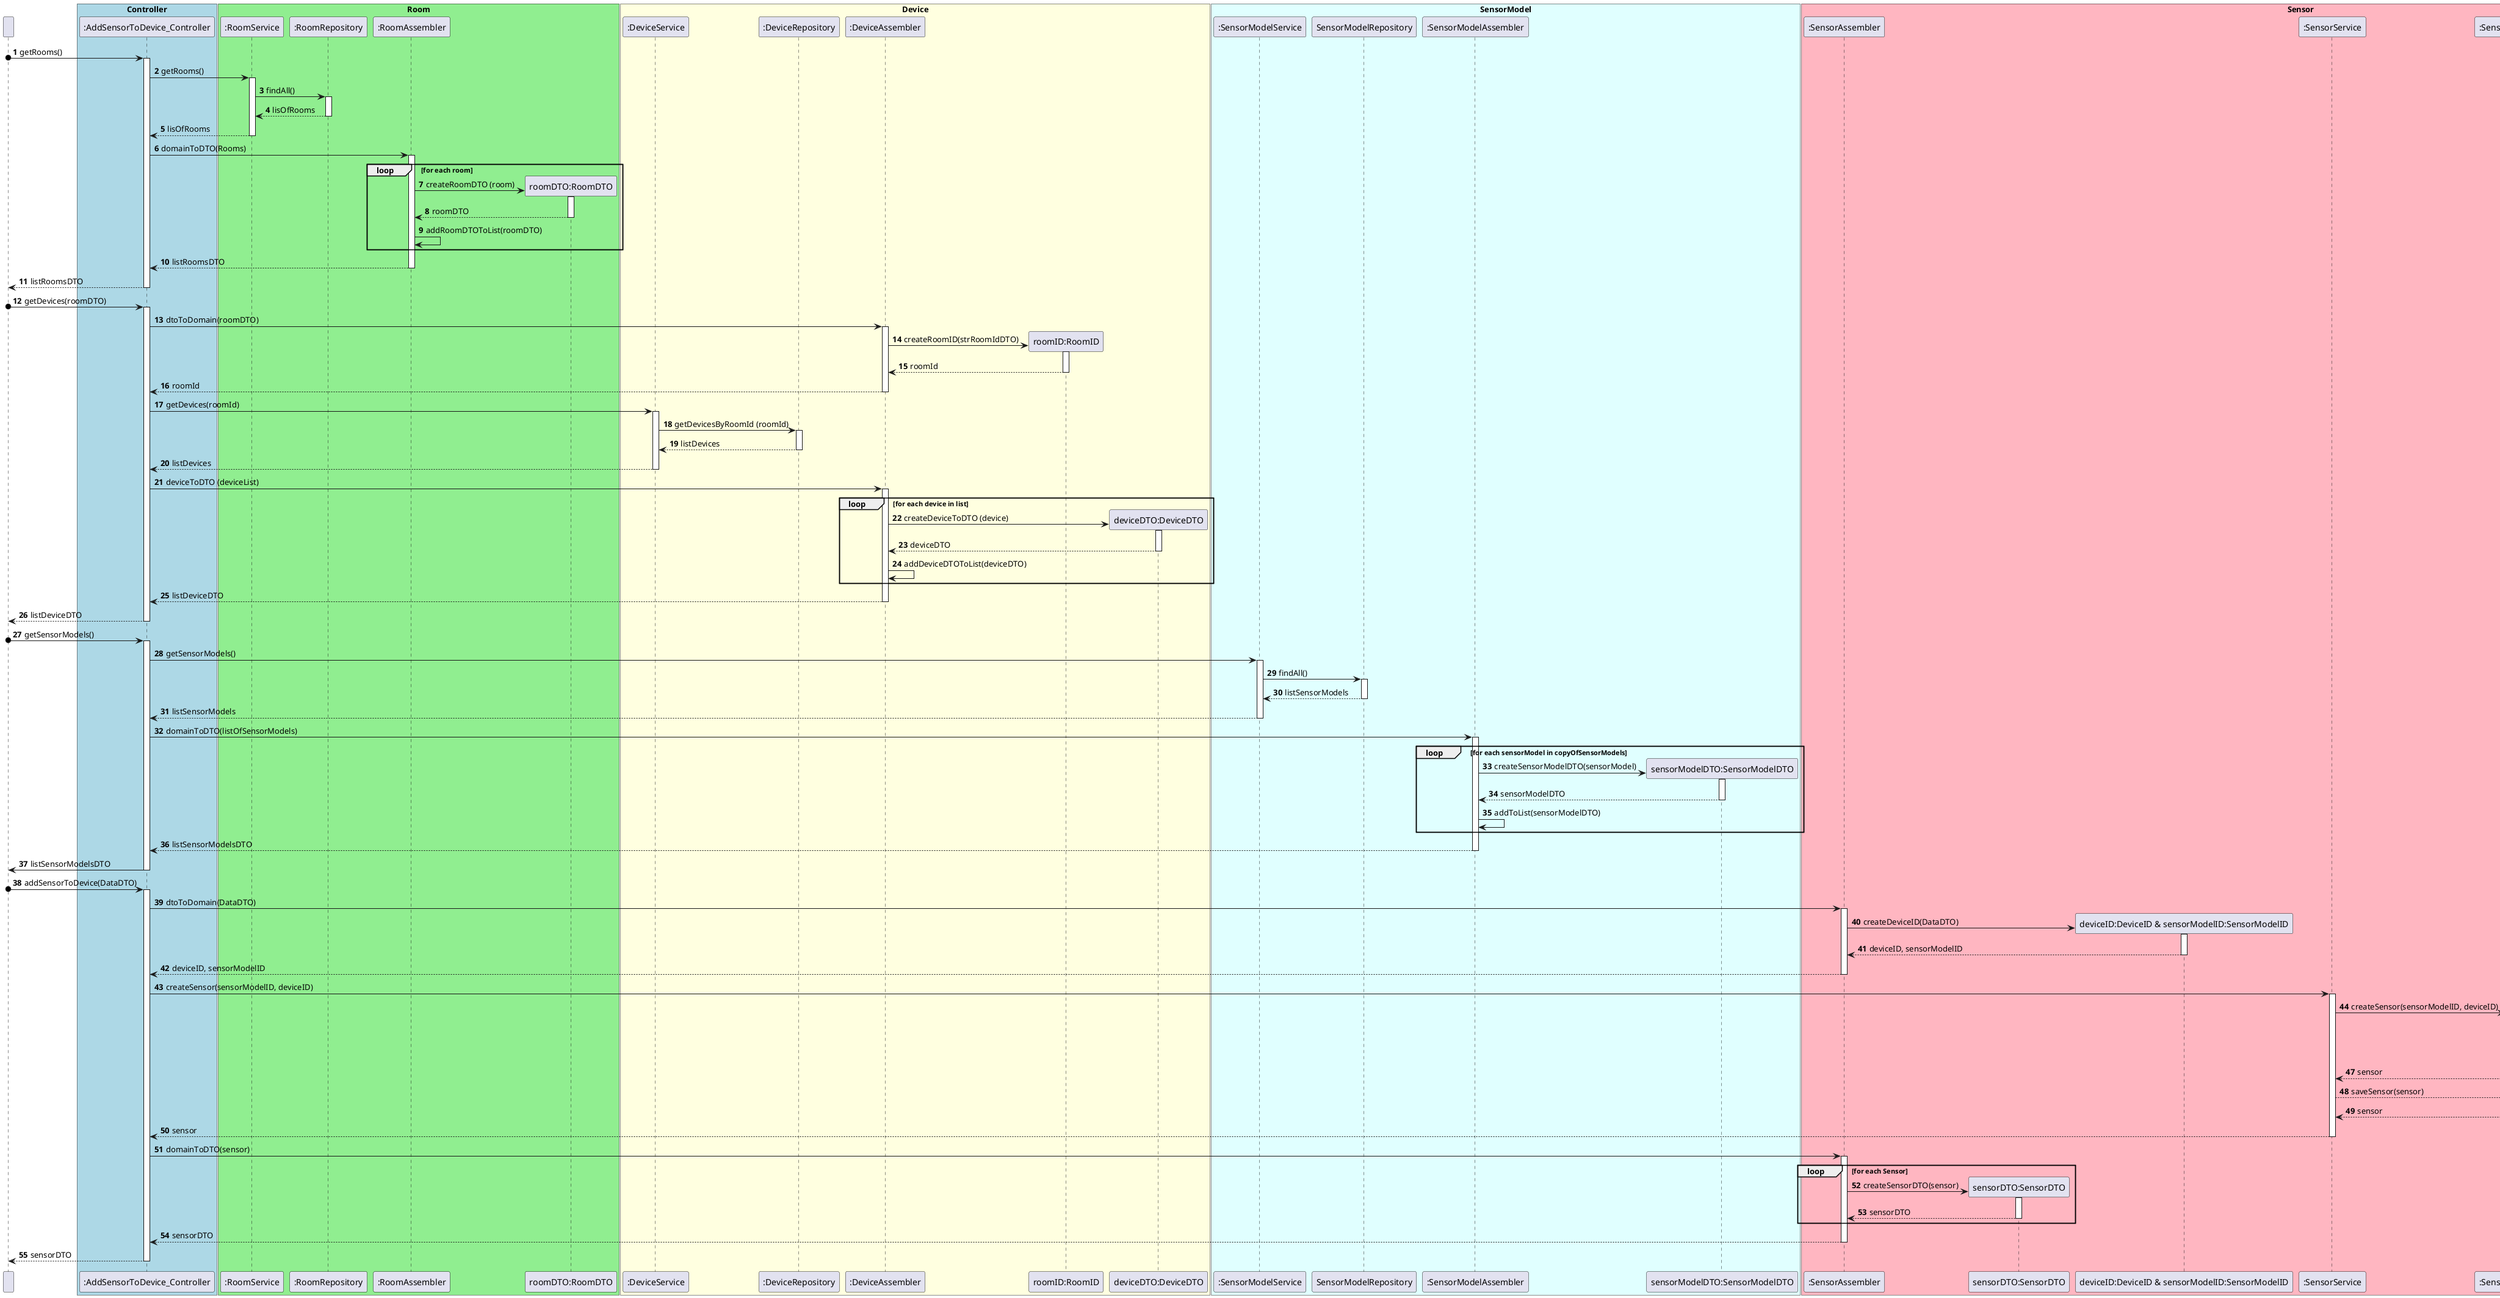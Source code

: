 @startuml
!pragma layout smetana

participant " " as User

box "Controller" #LightBlue
participant ":AddSensorToDevice_Controller" as AddSensorToDevice_Controller
end box

box "Room" #LightGreen
participant ":RoomService" as roomService

participant ":RoomRepository" as RoomRepository

participant ":RoomAssembler" as RoomAssembler

participant "roomDTO:RoomDTO" as RoomDTO
end box

box "Device" #LightYellow
participant ":DeviceService" as DeviceService

participant ":DeviceRepository" as DeviceRepository

participant ":DeviceAssembler" as DeviceAssembler

participant "roomID:RoomID" as RoomID

participant "deviceDTO:DeviceDTO" as DeviceDTO
end box

box "SensorModel" #LightCyan
participant ":SensorModelService" as SensorModelService

participant "SensorModelRepository" as SensorModelRepository

participant ":SensorModelAssembler" as SensorModelAssembler

participant "sensorModelDTO:SensorModelDTO" as SensorModelDTO
end box

box "Sensor" #LightPink
participant ":SensorAssembler" as SensorAssembler

participant "sensorDTO:SensorDTO" as SensorDTO

participant "deviceID:DeviceID & sensorModelID:SensorModelID" as DeviceID

participant ":SensorService" as sensorService

participant ":SensorFactory" as SensorFactory

participant "sensor:Sensor" as Sensor

participant ":SensorRepository" as SensorRepository
end box

autonumber

'----------------------------------------------------'

User o-> AddSensorToDevice_Controller: getRooms()

activate AddSensorToDevice_Controller

AddSensorToDevice_Controller -> roomService: getRooms()

activate roomService

roomService -> RoomRepository: findAll()

activate RoomRepository

RoomRepository --> roomService: lisOfRooms

deactivate RoomRepository

roomService --> AddSensorToDevice_Controller: lisOfRooms

deactivate roomService

AddSensorToDevice_Controller -> RoomAssembler: domainToDTO(Rooms)

activate RoomAssembler

loop for each room
    create RoomDTO
    RoomAssembler -> RoomDTO: createRoomDTO (room)
    activate RoomDTO
    RoomDTO --> RoomAssembler: roomDTO
    deactivate RoomDTO
    RoomAssembler -> RoomAssembler: addRoomDTOToList(roomDTO)
end

RoomAssembler --> AddSensorToDevice_Controller: listRoomsDTO

deactivate RoomAssembler

AddSensorToDevice_Controller --> User: listRoomsDTO

deactivate AddSensorToDevice_Controller

'----------------------------------------------------'

User o-> AddSensorToDevice_Controller: getDevices(roomDTO)

activate AddSensorToDevice_Controller


AddSensorToDevice_Controller -> DeviceAssembler : dtoToDomain(roomDTO)

activate DeviceAssembler

create RoomID

DeviceAssembler -> RoomID: createRoomID(strRoomIdDTO)

activate RoomID

RoomID --> DeviceAssembler: roomId

deactivate RoomID

DeviceAssembler --> AddSensorToDevice_Controller: roomId

deactivate DeviceAssembler

AddSensorToDevice_Controller -> DeviceService: getDevices(roomId)

activate DeviceService

DeviceService -> DeviceRepository: getDevicesByRoomId (roomId)

activate DeviceRepository

DeviceRepository --> DeviceService: listDevices

deactivate DeviceRepository

DeviceService --> AddSensorToDevice_Controller: listDevices

deactivate DeviceService

AddSensorToDevice_Controller  -> DeviceAssembler: deviceToDTO (deviceList)

activate DeviceAssembler

loop for each device in list
    create DeviceDTO
    DeviceAssembler -> DeviceDTO: createDeviceToDTO (device)
    activate DeviceDTO
    DeviceDTO --> DeviceAssembler: deviceDTO
    deactivate DeviceDTO
    DeviceAssembler -> DeviceAssembler: addDeviceDTOToList(deviceDTO)
end
DeviceAssembler --> AddSensorToDevice_Controller: listDeviceDTO

deactivate DeviceAssembler

deactivate DeviceService

AddSensorToDevice_Controller --> User : listDeviceDTO

deactivate AddSensorToDevice_Controller

'----------------------------------------------------'

User o-> AddSensorToDevice_Controller: getSensorModels()

activate AddSensorToDevice_Controller

AddSensorToDevice_Controller -> SensorModelService: getSensorModels()

activate SensorModelService

SensorModelService -> SensorModelRepository: findAll()

activate SensorModelRepository

SensorModelRepository --> SensorModelService: listSensorModels

deactivate SensorModelRepository

SensorModelService --> AddSensorToDevice_Controller: listSensorModels

deactivate SensorModelService

AddSensorToDevice_Controller -> SensorModelAssembler: domainToDTO(listOfSensorModels)

activate SensorModelAssembler

loop for each sensorModel in copyOfSensorModels
create SensorModelDTO
SensorModelAssembler -> SensorModelDTO: createSensorModelDTO(sensorModel)
activate SensorModelDTO
SensorModelDTO --> SensorModelAssembler: sensorModelDTO
deactivate SensorModelDTO
SensorModelAssembler -> SensorModelAssembler: addToList(sensorModelDTO)
end

SensorModelAssembler --> AddSensorToDevice_Controller: listSensorModelsDTO

deactivate SensorModelAssembler

AddSensorToDevice_Controller -> User: listSensorModelsDTO

deactivate AddSensorToDevice_Controller

'----------------------------------------------------'

User o-> AddSensorToDevice_Controller: addSensorToDevice(DataDTO)

activate AddSensorToDevice_Controller

AddSensorToDevice_Controller -> SensorAssembler: dtoToDomain(DataDTO)

activate SensorAssembler

create DeviceID

SensorAssembler -> DeviceID: createDeviceID(DataDTO)

activate DeviceID

DeviceID --> SensorAssembler: deviceID, sensorModelID

deactivate DeviceID

SensorAssembler --> AddSensorToDevice_Controller: deviceID, sensorModelID

deactivate SensorAssembler

AddSensorToDevice_Controller -> sensorService: createSensor(sensorModelID, deviceID)

activate sensorService

sensorService -> SensorFactory: createSensor(sensorModelID, deviceID)

activate SensorFactory


create Sensor
SensorFactory --> Sensor: addSensor(Sensor, deviceID)
activate Sensor

Sensor --> SensorFactory: sensor

deactivate Sensor

SensorFactory --> sensorService: sensor

deactivate SensorFactory

sensorService --> SensorRepository: saveSensor(sensor)

activate SensorRepository

SensorRepository --> sensorService: sensor

deactivate SensorRepository

sensorService --> AddSensorToDevice_Controller: sensor

deactivate sensorService

AddSensorToDevice_Controller -> SensorAssembler: domainToDTO(sensor)

activate SensorAssembler

loop for each Sensor
create SensorDTO
SensorAssembler -> SensorDTO: createSensorDTO(sensor)
activate SensorDTO
SensorDTO --> SensorAssembler: sensorDTO
deactivate SensorDTO
end

SensorAssembler --> AddSensorToDevice_Controller : sensorDTO

deactivate SensorAssembler

AddSensorToDevice_Controller --> User: sensorDTO

deactivate AddSensorToDevice_Controller

@enduml